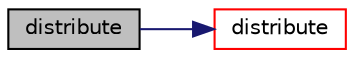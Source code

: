 digraph "distribute"
{
  bgcolor="transparent";
  edge [fontname="Helvetica",fontsize="10",labelfontname="Helvetica",labelfontsize="10"];
  node [fontname="Helvetica",fontsize="10",shape=record];
  rankdir="LR";
  Node1569 [label="distribute",height=0.2,width=0.4,color="black", fillcolor="grey75", style="filled", fontcolor="black"];
  Node1569 -> Node1570 [color="midnightblue",fontsize="10",style="solid",fontname="Helvetica"];
  Node1570 [label="distribute",height=0.2,width=0.4,color="red",URL="$a28525.html#a333f631776644ef8e70cae68822cc5d5",tooltip="Distribute data. Note:schedule only used for Pstream::scheduled. "];
}
